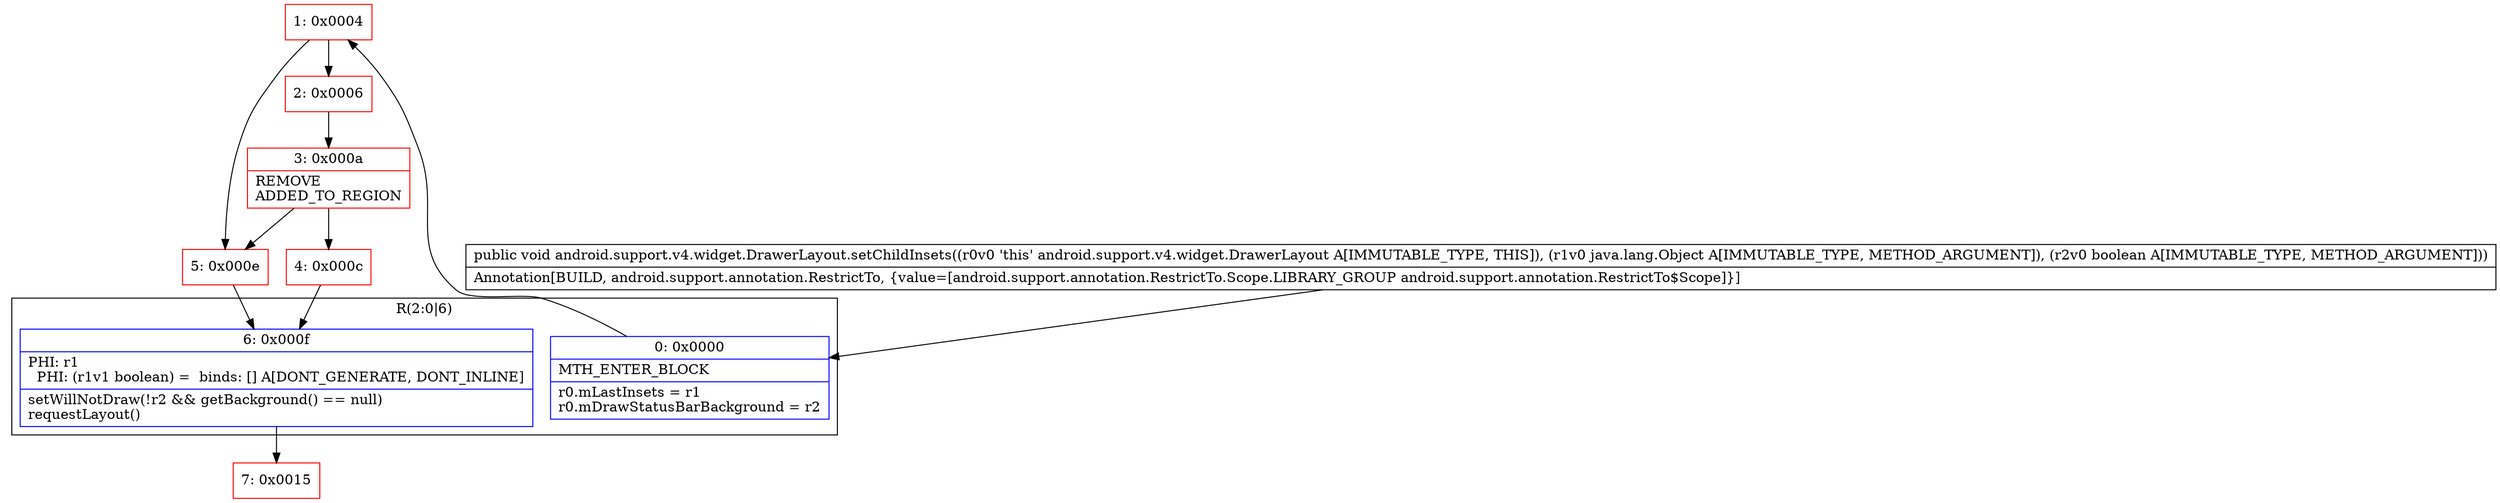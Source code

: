 digraph "CFG forandroid.support.v4.widget.DrawerLayout.setChildInsets(Ljava\/lang\/Object;Z)V" {
subgraph cluster_Region_1574156624 {
label = "R(2:0|6)";
node [shape=record,color=blue];
Node_0 [shape=record,label="{0\:\ 0x0000|MTH_ENTER_BLOCK\l|r0.mLastInsets = r1\lr0.mDrawStatusBarBackground = r2\l}"];
Node_6 [shape=record,label="{6\:\ 0x000f|PHI: r1 \l  PHI: (r1v1 boolean) =  binds: [] A[DONT_GENERATE, DONT_INLINE]\l|setWillNotDraw(!r2 && getBackground() == null)\lrequestLayout()\l}"];
}
Node_1 [shape=record,color=red,label="{1\:\ 0x0004}"];
Node_2 [shape=record,color=red,label="{2\:\ 0x0006}"];
Node_3 [shape=record,color=red,label="{3\:\ 0x000a|REMOVE\lADDED_TO_REGION\l}"];
Node_4 [shape=record,color=red,label="{4\:\ 0x000c}"];
Node_5 [shape=record,color=red,label="{5\:\ 0x000e}"];
Node_7 [shape=record,color=red,label="{7\:\ 0x0015}"];
MethodNode[shape=record,label="{public void android.support.v4.widget.DrawerLayout.setChildInsets((r0v0 'this' android.support.v4.widget.DrawerLayout A[IMMUTABLE_TYPE, THIS]), (r1v0 java.lang.Object A[IMMUTABLE_TYPE, METHOD_ARGUMENT]), (r2v0 boolean A[IMMUTABLE_TYPE, METHOD_ARGUMENT]))  | Annotation[BUILD, android.support.annotation.RestrictTo, \{value=[android.support.annotation.RestrictTo.Scope.LIBRARY_GROUP android.support.annotation.RestrictTo$Scope]\}]\l}"];
MethodNode -> Node_0;
Node_0 -> Node_1;
Node_6 -> Node_7;
Node_1 -> Node_2;
Node_1 -> Node_5;
Node_2 -> Node_3;
Node_3 -> Node_4;
Node_3 -> Node_5;
Node_4 -> Node_6;
Node_5 -> Node_6;
}

